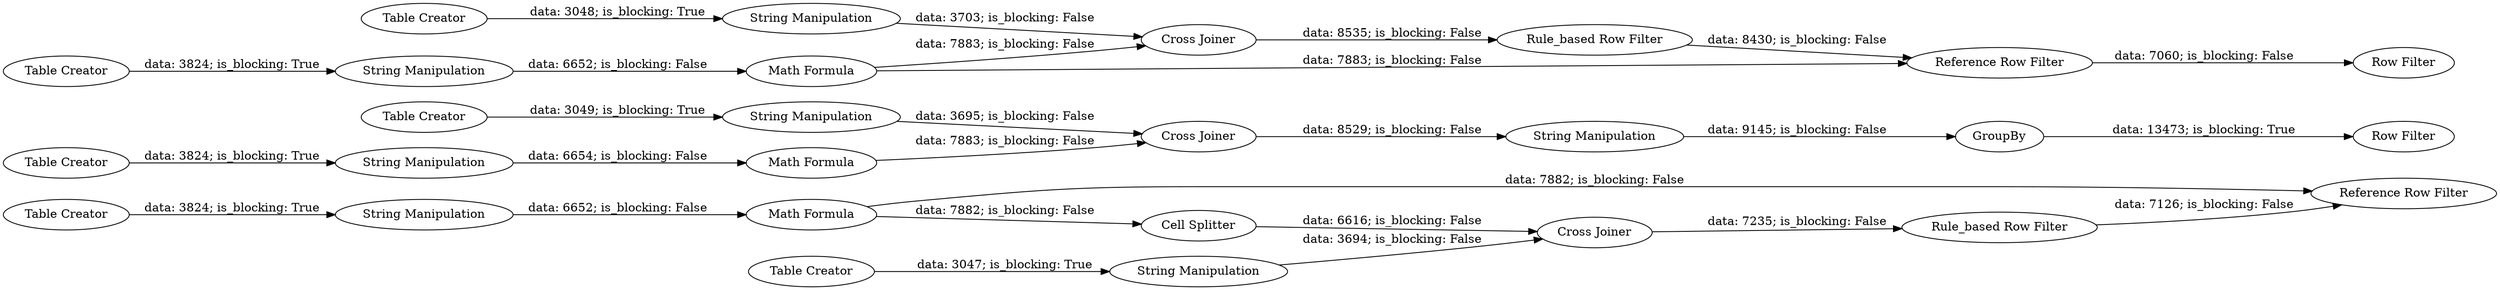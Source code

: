 digraph {
	"-4493615677350853870_1" [label="Table Creator"]
	"-4493615677350853870_40" [label="String Manipulation"]
	"-4493615677350853870_44" [label=GroupBy]
	"-4493615677350853870_36" [label="Math Formula"]
	"-4493615677350853870_46" [label="String Manipulation"]
	"-4493615677350853870_51" [label="String Manipulation"]
	"-4493615677350853870_30" [label="Cross Joiner"]
	"-4493615677350853870_29" [label="String Manipulation"]
	"-4493615677350853870_2" [label="Table Creator"]
	"-4493615677350853870_39" [label="Math Formula"]
	"-4493615677350853870_17" [label="Math Formula"]
	"-4493615677350853870_10" [label="Cross Joiner"]
	"-4493615677350853870_47" [label="Row Filter"]
	"-4493615677350853870_48" [label="String Manipulation"]
	"-4493615677350853870_34" [label="Table Creator"]
	"-4493615677350853870_18" [label="Reference Row Filter"]
	"-4493615677350853870_7" [label="Rule_based Row Filter"]
	"-4493615677350853870_32" [label="Rule_based Row Filter"]
	"-4493615677350853870_38" [label="Table Creator"]
	"-4493615677350853870_49" [label="String Manipulation"]
	"-4493615677350853870_15" [label="Cell Splitter"]
	"-4493615677350853870_41" [label="Cross Joiner"]
	"-4493615677350853870_33" [label="Reference Row Filter"]
	"-4493615677350853870_37" [label="Table Creator"]
	"-4493615677350853870_50" [label="String Manipulation"]
	"-4493615677350853870_35" [label="Table Creator"]
	"-4493615677350853870_45" [label="Row Filter"]
	"-4493615677350853870_39" -> "-4493615677350853870_41" [label="data: 7883; is_blocking: False"]
	"-4493615677350853870_33" -> "-4493615677350853870_47" [label="data: 7060; is_blocking: False"]
	"-4493615677350853870_34" -> "-4493615677350853870_49" [label="data: 3824; is_blocking: True"]
	"-4493615677350853870_10" -> "-4493615677350853870_7" [label="data: 7235; is_blocking: False"]
	"-4493615677350853870_49" -> "-4493615677350853870_36" [label="data: 6652; is_blocking: False"]
	"-4493615677350853870_15" -> "-4493615677350853870_10" [label="data: 6616; is_blocking: False"]
	"-4493615677350853870_44" -> "-4493615677350853870_45" [label="data: 13473; is_blocking: True"]
	"-4493615677350853870_48" -> "-4493615677350853870_17" [label="data: 6652; is_blocking: False"]
	"-4493615677350853870_29" -> "-4493615677350853870_30" [label="data: 3703; is_blocking: False"]
	"-4493615677350853870_40" -> "-4493615677350853870_44" [label="data: 9145; is_blocking: False"]
	"-4493615677350853870_7" -> "-4493615677350853870_18" [label="data: 7126; is_blocking: False"]
	"-4493615677350853870_32" -> "-4493615677350853870_33" [label="data: 8430; is_blocking: False"]
	"-4493615677350853870_17" -> "-4493615677350853870_18" [label="data: 7882; is_blocking: False"]
	"-4493615677350853870_2" -> "-4493615677350853870_46" [label="data: 3047; is_blocking: True"]
	"-4493615677350853870_1" -> "-4493615677350853870_48" [label="data: 3824; is_blocking: True"]
	"-4493615677350853870_46" -> "-4493615677350853870_10" [label="data: 3694; is_blocking: False"]
	"-4493615677350853870_36" -> "-4493615677350853870_30" [label="data: 7883; is_blocking: False"]
	"-4493615677350853870_37" -> "-4493615677350853870_50" [label="data: 3824; is_blocking: True"]
	"-4493615677350853870_35" -> "-4493615677350853870_29" [label="data: 3048; is_blocking: True"]
	"-4493615677350853870_51" -> "-4493615677350853870_41" [label="data: 3695; is_blocking: False"]
	"-4493615677350853870_36" -> "-4493615677350853870_33" [label="data: 7883; is_blocking: False"]
	"-4493615677350853870_38" -> "-4493615677350853870_51" [label="data: 3049; is_blocking: True"]
	"-4493615677350853870_17" -> "-4493615677350853870_15" [label="data: 7882; is_blocking: False"]
	"-4493615677350853870_50" -> "-4493615677350853870_39" [label="data: 6654; is_blocking: False"]
	"-4493615677350853870_30" -> "-4493615677350853870_32" [label="data: 8535; is_blocking: False"]
	"-4493615677350853870_41" -> "-4493615677350853870_40" [label="data: 8529; is_blocking: False"]
	rankdir=LR
}
